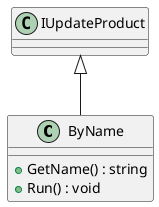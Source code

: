 @startuml
class ByName {
    + GetName() : string
    + Run() : void
}
IUpdateProduct <|-- ByName
@enduml
